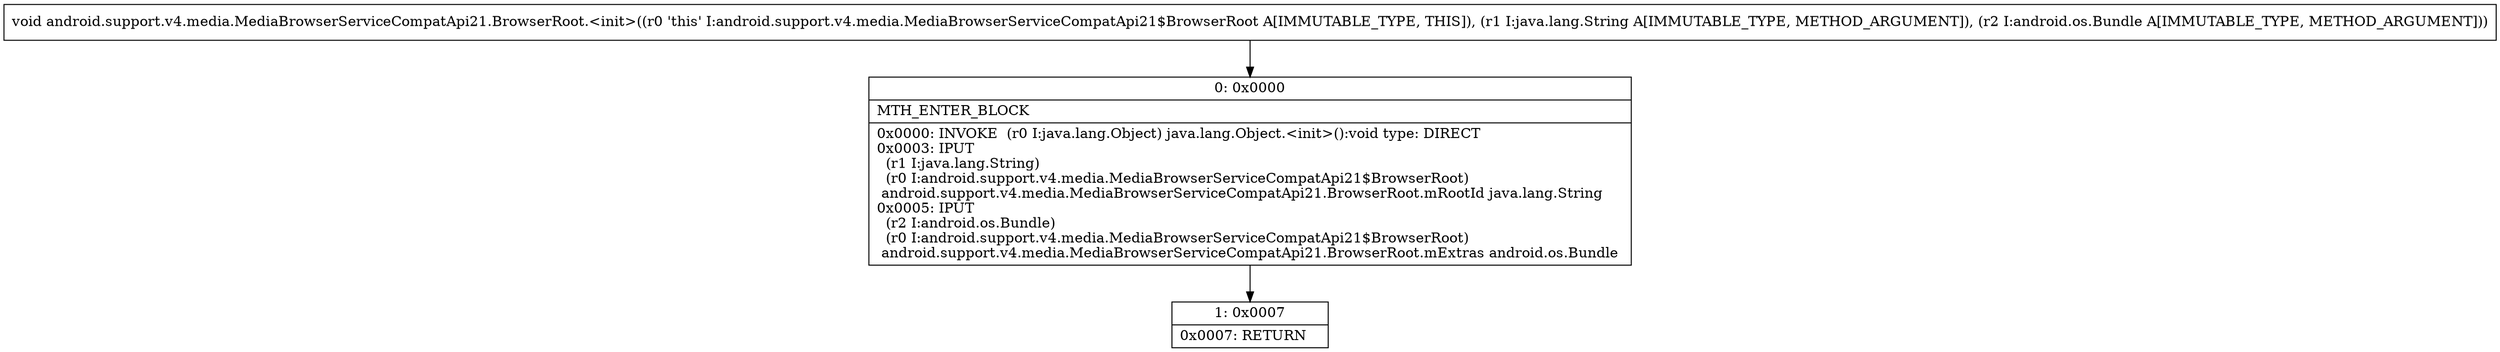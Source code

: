 digraph "CFG forandroid.support.v4.media.MediaBrowserServiceCompatApi21.BrowserRoot.\<init\>(Ljava\/lang\/String;Landroid\/os\/Bundle;)V" {
Node_0 [shape=record,label="{0\:\ 0x0000|MTH_ENTER_BLOCK\l|0x0000: INVOKE  (r0 I:java.lang.Object) java.lang.Object.\<init\>():void type: DIRECT \l0x0003: IPUT  \l  (r1 I:java.lang.String)\l  (r0 I:android.support.v4.media.MediaBrowserServiceCompatApi21$BrowserRoot)\l android.support.v4.media.MediaBrowserServiceCompatApi21.BrowserRoot.mRootId java.lang.String \l0x0005: IPUT  \l  (r2 I:android.os.Bundle)\l  (r0 I:android.support.v4.media.MediaBrowserServiceCompatApi21$BrowserRoot)\l android.support.v4.media.MediaBrowserServiceCompatApi21.BrowserRoot.mExtras android.os.Bundle \l}"];
Node_1 [shape=record,label="{1\:\ 0x0007|0x0007: RETURN   \l}"];
MethodNode[shape=record,label="{void android.support.v4.media.MediaBrowserServiceCompatApi21.BrowserRoot.\<init\>((r0 'this' I:android.support.v4.media.MediaBrowserServiceCompatApi21$BrowserRoot A[IMMUTABLE_TYPE, THIS]), (r1 I:java.lang.String A[IMMUTABLE_TYPE, METHOD_ARGUMENT]), (r2 I:android.os.Bundle A[IMMUTABLE_TYPE, METHOD_ARGUMENT])) }"];
MethodNode -> Node_0;
Node_0 -> Node_1;
}

